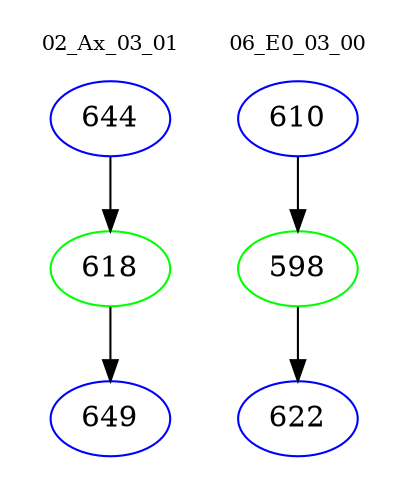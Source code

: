 digraph{
subgraph cluster_0 {
color = white
label = "02_Ax_03_01";
fontsize=10;
T0_644 [label="644", color="blue"]
T0_644 -> T0_618 [color="black"]
T0_618 [label="618", color="green"]
T0_618 -> T0_649 [color="black"]
T0_649 [label="649", color="blue"]
}
subgraph cluster_1 {
color = white
label = "06_E0_03_00";
fontsize=10;
T1_610 [label="610", color="blue"]
T1_610 -> T1_598 [color="black"]
T1_598 [label="598", color="green"]
T1_598 -> T1_622 [color="black"]
T1_622 [label="622", color="blue"]
}
}
